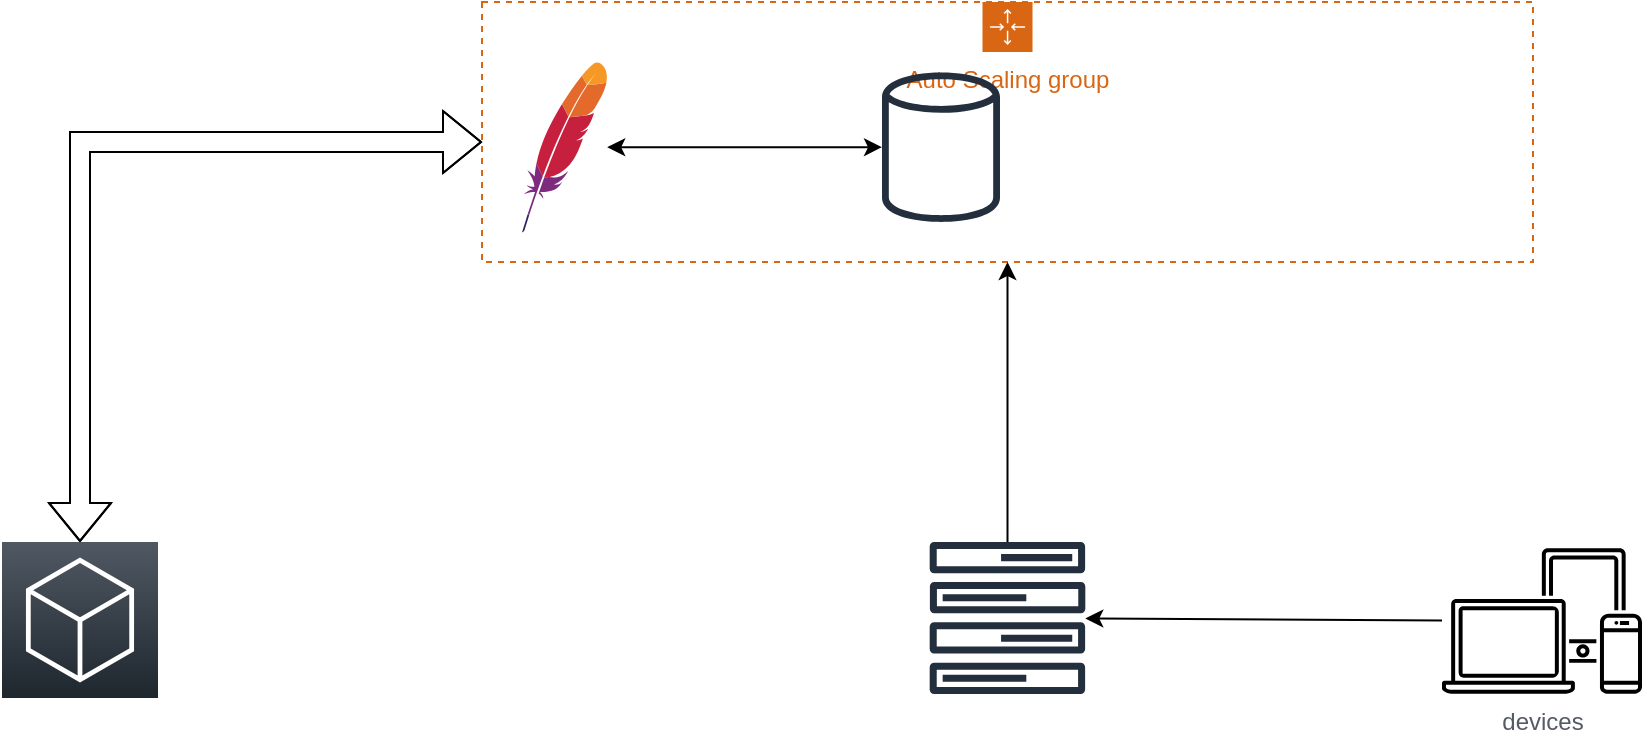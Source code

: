 <mxfile version="15.9.6" type="github">
  <diagram id="Ht1M8jgEwFfnCIfOTk4-" name="Page-1">
    <mxGraphModel dx="2062" dy="2808" grid="1" gridSize="10" guides="1" tooltips="1" connect="1" arrows="1" fold="1" page="1" pageScale="1" pageWidth="1169" pageHeight="827" math="0" shadow="0">
      <root>
        <mxCell id="0" />
        <mxCell id="1" parent="0" />
        <mxCell id="bbJUXdScnfACV2wAAi5e-2" value="" style="sketch=0;outlineConnect=0;fontColor=#232F3E;gradientColor=none;fillColor=#232F3D;strokeColor=none;dashed=0;verticalLabelPosition=bottom;verticalAlign=top;align=center;html=1;fontSize=12;fontStyle=0;aspect=fixed;pointerEvents=1;shape=mxgraph.aws4.forums;" vertex="1" parent="1">
          <mxGeometry x="523.75" y="-1100" width="78" height="76" as="geometry" />
        </mxCell>
        <mxCell id="bbJUXdScnfACV2wAAi5e-5" value="Auto Scaling group" style="points=[[0,0],[0.25,0],[0.5,0],[0.75,0],[1,0],[1,0.25],[1,0.5],[1,0.75],[1,1],[0.75,1],[0.5,1],[0.25,1],[0,1],[0,0.75],[0,0.5],[0,0.25]];outlineConnect=0;gradientColor=none;html=1;whiteSpace=wrap;fontSize=12;fontStyle=0;container=1;pointerEvents=0;collapsible=0;recursiveResize=0;shape=mxgraph.aws4.groupCenter;grIcon=mxgraph.aws4.group_auto_scaling_group;grStroke=1;strokeColor=#D86613;fillColor=none;verticalAlign=top;align=center;fontColor=#D86613;dashed=1;spacingTop=25;" vertex="1" parent="1">
          <mxGeometry x="300" y="-1370" width="525.5" height="130" as="geometry" />
        </mxCell>
        <mxCell id="bbJUXdScnfACV2wAAi5e-1" value="" style="sketch=0;outlineConnect=0;fontColor=#232F3E;gradientColor=none;fillColor=#232F3D;strokeColor=none;dashed=0;verticalLabelPosition=bottom;verticalAlign=top;align=center;html=1;fontSize=12;fontStyle=0;aspect=fixed;pointerEvents=1;shape=mxgraph.aws4.generic_database;" vertex="1" parent="bbJUXdScnfACV2wAAi5e-5">
          <mxGeometry x="200" y="33.6" width="59" height="78" as="geometry" />
        </mxCell>
        <mxCell id="bbJUXdScnfACV2wAAi5e-9" value="" style="dashed=0;outlineConnect=0;html=1;align=center;labelPosition=center;verticalLabelPosition=bottom;verticalAlign=top;shape=mxgraph.weblogos.apache;fillColor=#000000;gradientColor=none;" vertex="1" parent="bbJUXdScnfACV2wAAi5e-5">
          <mxGeometry x="20" y="30" width="42.6" height="85.2" as="geometry" />
        </mxCell>
        <mxCell id="bbJUXdScnfACV2wAAi5e-14" value="" style="endArrow=classic;startArrow=classic;html=1;rounded=0;" edge="1" parent="bbJUXdScnfACV2wAAi5e-5" source="bbJUXdScnfACV2wAAi5e-9" target="bbJUXdScnfACV2wAAi5e-1">
          <mxGeometry width="50" height="50" relative="1" as="geometry">
            <mxPoint x="100" y="100" as="sourcePoint" />
            <mxPoint x="150" y="50" as="targetPoint" />
          </mxGeometry>
        </mxCell>
        <mxCell id="bbJUXdScnfACV2wAAi5e-7" value="devices" style="sketch=0;outlineConnect=0;gradientColor=none;fontColor=#545B64;strokeColor=none;fillColor=#000000;dashed=0;verticalLabelPosition=bottom;verticalAlign=top;align=center;html=1;fontSize=12;fontStyle=0;aspect=fixed;shape=mxgraph.aws4.illustration_devices;pointerEvents=1" vertex="1" parent="1">
          <mxGeometry x="780" y="-1097" width="100" height="73" as="geometry" />
        </mxCell>
        <mxCell id="bbJUXdScnfACV2wAAi5e-10" value="" style="endArrow=classic;html=1;rounded=0;" edge="1" parent="1" source="bbJUXdScnfACV2wAAi5e-2" target="bbJUXdScnfACV2wAAi5e-5">
          <mxGeometry width="50" height="50" relative="1" as="geometry">
            <mxPoint x="800" y="-840" as="sourcePoint" />
            <mxPoint x="840" y="-890" as="targetPoint" />
          </mxGeometry>
        </mxCell>
        <mxCell id="bbJUXdScnfACV2wAAi5e-11" value="" style="endArrow=classic;html=1;rounded=0;" edge="1" parent="1" source="bbJUXdScnfACV2wAAi5e-7" target="bbJUXdScnfACV2wAAi5e-2">
          <mxGeometry width="50" height="50" relative="1" as="geometry">
            <mxPoint x="800" y="-840" as="sourcePoint" />
            <mxPoint x="850" y="-890" as="targetPoint" />
          </mxGeometry>
        </mxCell>
        <mxCell id="bbJUXdScnfACV2wAAi5e-15" value="" style="shape=flexArrow;endArrow=classic;startArrow=classic;html=1;rounded=0;exitX=0.5;exitY=0;exitDx=0;exitDy=0;exitPerimeter=0;" edge="1" parent="1" source="bbJUXdScnfACV2wAAi5e-16">
          <mxGeometry width="100" height="100" relative="1" as="geometry">
            <mxPoint x="90" y="-1190" as="sourcePoint" />
            <mxPoint x="300" y="-1300" as="targetPoint" />
            <Array as="points">
              <mxPoint x="99" y="-1300" />
            </Array>
          </mxGeometry>
        </mxCell>
        <mxCell id="bbJUXdScnfACV2wAAi5e-16" value="" style="sketch=0;points=[[0,0,0],[0.25,0,0],[0.5,0,0],[0.75,0,0],[1,0,0],[0,1,0],[0.25,1,0],[0.5,1,0],[0.75,1,0],[1,1,0],[0,0.25,0],[0,0.5,0],[0,0.75,0],[1,0.25,0],[1,0.5,0],[1,0.75,0]];gradientDirection=north;outlineConnect=0;fontColor=#232F3E;gradientColor=#505863;fillColor=#1E262E;strokeColor=#ffffff;dashed=0;verticalLabelPosition=bottom;verticalAlign=top;align=center;html=1;fontSize=12;fontStyle=0;aspect=fixed;shape=mxgraph.aws4.resourceIcon;resIcon=mxgraph.aws4.general;" vertex="1" parent="1">
          <mxGeometry x="60" y="-1100" width="78" height="78" as="geometry" />
        </mxCell>
      </root>
    </mxGraphModel>
  </diagram>
</mxfile>
